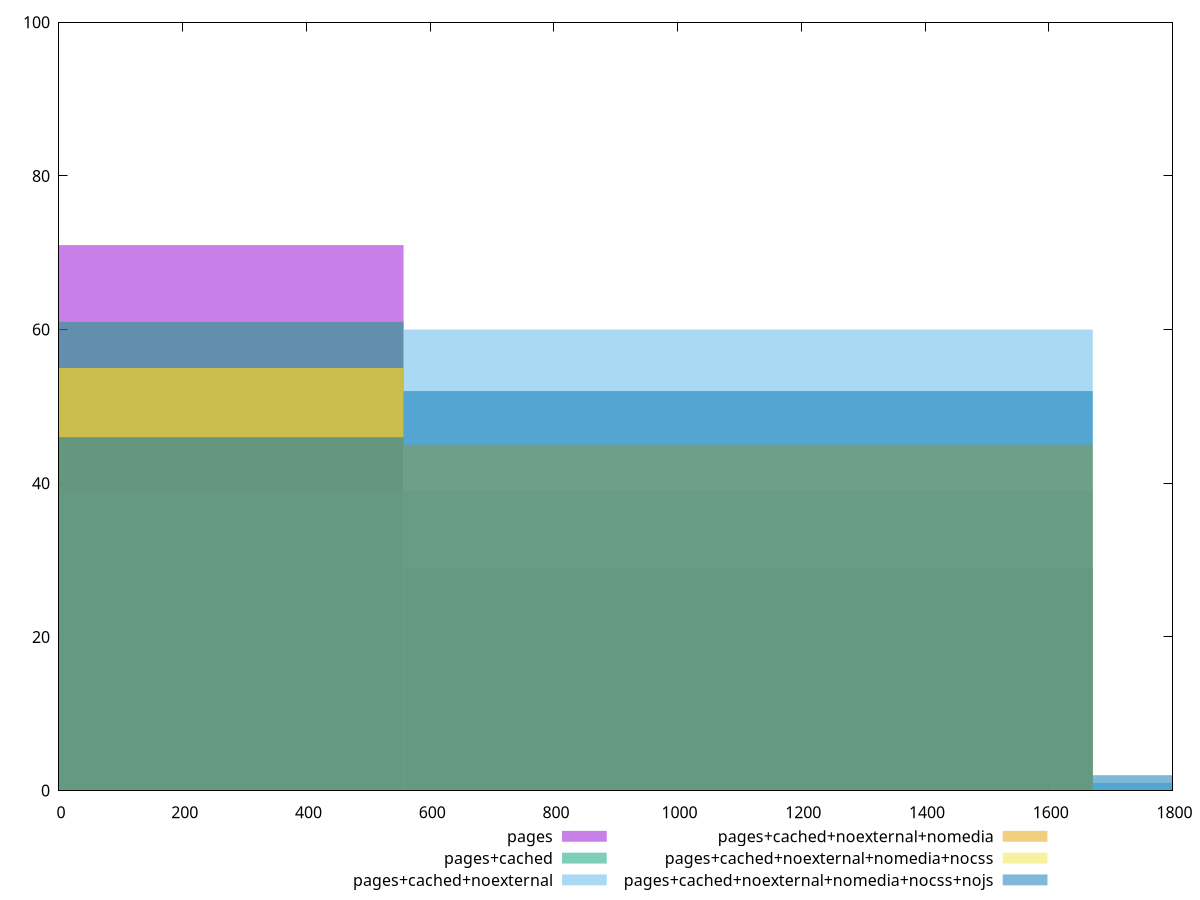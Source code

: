 reset

$pages <<EOF
0 71
1114.0541153541812 29
EOF

$pagesCached <<EOF
1114.0541153541812 39
0 61
EOF

$pagesCachedNoexternal <<EOF
1114.0541153541812 60
0 39
2228.1082307083625 1
EOF

$pagesCachedNoexternalNomedia <<EOF
0 55
1114.0541153541812 45
EOF

$pagesCachedNoexternalNomediaNocss <<EOF
0 55
1114.0541153541812 45
EOF

$pagesCachedNoexternalNomediaNocssNojs <<EOF
0 46
1114.0541153541812 52
2228.1082307083625 2
EOF

set key outside below
set boxwidth 1114.0541153541812
set xrange [0:1800]
set yrange [0:100]
set trange [0:100]
set style fill transparent solid 0.5 noborder
set terminal svg size 640, 540 enhanced background rgb 'white'
set output "reprap/offscreen-images/comparison/histogram/all_raw.svg"

plot $pages title "pages" with boxes, \
     $pagesCached title "pages+cached" with boxes, \
     $pagesCachedNoexternal title "pages+cached+noexternal" with boxes, \
     $pagesCachedNoexternalNomedia title "pages+cached+noexternal+nomedia" with boxes, \
     $pagesCachedNoexternalNomediaNocss title "pages+cached+noexternal+nomedia+nocss" with boxes, \
     $pagesCachedNoexternalNomediaNocssNojs title "pages+cached+noexternal+nomedia+nocss+nojs" with boxes

reset
